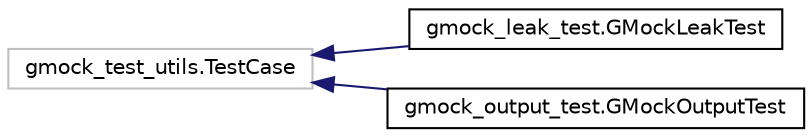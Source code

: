 digraph "Graphical Class Hierarchy"
{
 // LATEX_PDF_SIZE
  bgcolor="transparent";
  edge [fontname="Helvetica",fontsize="10",labelfontname="Helvetica",labelfontsize="10"];
  node [fontname="Helvetica",fontsize="10",shape=record];
  rankdir="LR";
  Node439 [label="gmock_test_utils.TestCase",height=0.2,width=0.4,color="grey75",tooltip=" "];
  Node439 -> Node0 [dir="back",color="midnightblue",fontsize="10",style="solid",fontname="Helvetica"];
  Node0 [label="gmock_leak_test.GMockLeakTest",height=0.2,width=0.4,color="black",URL="$classgmock__leak__test_1_1GMockLeakTest.html",tooltip=" "];
  Node439 -> Node441 [dir="back",color="midnightblue",fontsize="10",style="solid",fontname="Helvetica"];
  Node441 [label="gmock_output_test.GMockOutputTest",height=0.2,width=0.4,color="black",URL="$classgmock__output__test_1_1GMockOutputTest.html",tooltip=" "];
}
